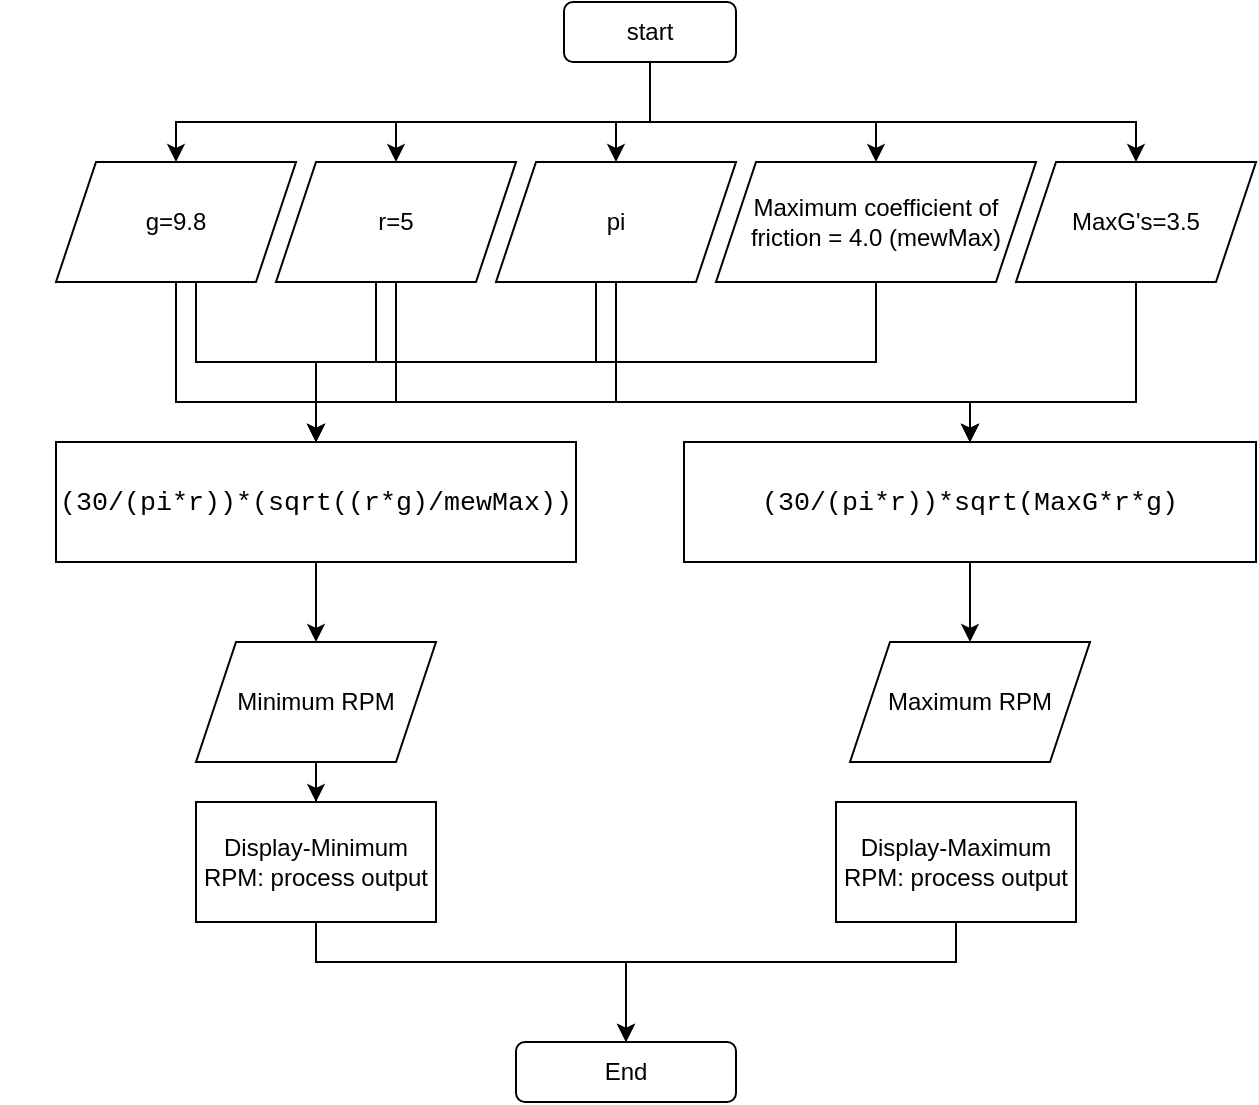 <mxfile version="26.1.0">
  <diagram id="C5RBs43oDa-KdzZeNtuy" name="Page-1">
    <mxGraphModel dx="1430" dy="536" grid="1" gridSize="10" guides="1" tooltips="1" connect="1" arrows="1" fold="1" page="1" pageScale="1" pageWidth="827" pageHeight="1169" math="0" shadow="0">
      <root>
        <mxCell id="WIyWlLk6GJQsqaUBKTNV-0" />
        <mxCell id="WIyWlLk6GJQsqaUBKTNV-1" parent="WIyWlLk6GJQsqaUBKTNV-0" />
        <mxCell id="hXV6cM4oUxrX_OrtFHHE-16" style="edgeStyle=orthogonalEdgeStyle;rounded=0;orthogonalLoop=1;jettySize=auto;html=1;exitX=0.5;exitY=1;exitDx=0;exitDy=0;entryX=0.5;entryY=0;entryDx=0;entryDy=0;" edge="1" parent="WIyWlLk6GJQsqaUBKTNV-1" source="hXV6cM4oUxrX_OrtFHHE-2" target="hXV6cM4oUxrX_OrtFHHE-8">
          <mxGeometry relative="1" as="geometry">
            <Array as="points">
              <mxPoint x="380" y="220" />
              <mxPoint x="557" y="220" />
            </Array>
          </mxGeometry>
        </mxCell>
        <mxCell id="hXV6cM4oUxrX_OrtFHHE-22" style="edgeStyle=orthogonalEdgeStyle;rounded=0;orthogonalLoop=1;jettySize=auto;html=1;entryX=0.5;entryY=0;entryDx=0;entryDy=0;" edge="1" parent="WIyWlLk6GJQsqaUBKTNV-1" source="hXV6cM4oUxrX_OrtFHHE-2" target="hXV6cM4oUxrX_OrtFHHE-7">
          <mxGeometry relative="1" as="geometry">
            <Array as="points">
              <mxPoint x="370" y="200" />
              <mxPoint x="230" y="200" />
            </Array>
          </mxGeometry>
        </mxCell>
        <mxCell id="hXV6cM4oUxrX_OrtFHHE-2" value="pi" style="shape=parallelogram;perimeter=parallelogramPerimeter;whiteSpace=wrap;html=1;fixedSize=1;" vertex="1" parent="WIyWlLk6GJQsqaUBKTNV-1">
          <mxGeometry x="320" y="100" width="120" height="60" as="geometry" />
        </mxCell>
        <mxCell id="hXV6cM4oUxrX_OrtFHHE-23" style="edgeStyle=orthogonalEdgeStyle;rounded=0;orthogonalLoop=1;jettySize=auto;html=1;entryX=0.5;entryY=0;entryDx=0;entryDy=0;" edge="1" parent="WIyWlLk6GJQsqaUBKTNV-1" source="hXV6cM4oUxrX_OrtFHHE-3" target="hXV6cM4oUxrX_OrtFHHE-7">
          <mxGeometry relative="1" as="geometry">
            <Array as="points">
              <mxPoint x="510" y="200" />
              <mxPoint x="230" y="200" />
            </Array>
          </mxGeometry>
        </mxCell>
        <mxCell id="hXV6cM4oUxrX_OrtFHHE-3" value="Maximum coefficient of friction = 4.0 (mewMax)" style="shape=parallelogram;perimeter=parallelogramPerimeter;whiteSpace=wrap;html=1;fixedSize=1;" vertex="1" parent="WIyWlLk6GJQsqaUBKTNV-1">
          <mxGeometry x="430" y="100" width="160" height="60" as="geometry" />
        </mxCell>
        <mxCell id="hXV6cM4oUxrX_OrtFHHE-24" value="" style="edgeStyle=orthogonalEdgeStyle;rounded=0;orthogonalLoop=1;jettySize=auto;html=1;" edge="1" parent="WIyWlLk6GJQsqaUBKTNV-1" source="hXV6cM4oUxrX_OrtFHHE-4" target="hXV6cM4oUxrX_OrtFHHE-8">
          <mxGeometry relative="1" as="geometry">
            <Array as="points">
              <mxPoint x="640" y="220" />
              <mxPoint x="557" y="220" />
            </Array>
          </mxGeometry>
        </mxCell>
        <mxCell id="hXV6cM4oUxrX_OrtFHHE-4" value="MaxG&#39;s=3.5" style="shape=parallelogram;perimeter=parallelogramPerimeter;whiteSpace=wrap;html=1;fixedSize=1;" vertex="1" parent="WIyWlLk6GJQsqaUBKTNV-1">
          <mxGeometry x="580" y="100" width="120" height="60" as="geometry" />
        </mxCell>
        <mxCell id="hXV6cM4oUxrX_OrtFHHE-18" style="edgeStyle=orthogonalEdgeStyle;rounded=0;orthogonalLoop=1;jettySize=auto;html=1;exitX=0.5;exitY=1;exitDx=0;exitDy=0;entryX=0.5;entryY=0;entryDx=0;entryDy=0;" edge="1" parent="WIyWlLk6GJQsqaUBKTNV-1" source="hXV6cM4oUxrX_OrtFHHE-5" target="hXV6cM4oUxrX_OrtFHHE-8">
          <mxGeometry relative="1" as="geometry">
            <Array as="points">
              <mxPoint x="270" y="220" />
              <mxPoint x="557" y="220" />
            </Array>
          </mxGeometry>
        </mxCell>
        <mxCell id="hXV6cM4oUxrX_OrtFHHE-21" style="edgeStyle=orthogonalEdgeStyle;rounded=0;orthogonalLoop=1;jettySize=auto;html=1;entryX=0.5;entryY=0;entryDx=0;entryDy=0;" edge="1" parent="WIyWlLk6GJQsqaUBKTNV-1" source="hXV6cM4oUxrX_OrtFHHE-5" target="hXV6cM4oUxrX_OrtFHHE-7">
          <mxGeometry relative="1" as="geometry">
            <Array as="points">
              <mxPoint x="260" y="200" />
              <mxPoint x="230" y="200" />
            </Array>
          </mxGeometry>
        </mxCell>
        <mxCell id="hXV6cM4oUxrX_OrtFHHE-5" value="r=5" style="shape=parallelogram;perimeter=parallelogramPerimeter;whiteSpace=wrap;html=1;fixedSize=1;" vertex="1" parent="WIyWlLk6GJQsqaUBKTNV-1">
          <mxGeometry x="210" y="100" width="120" height="60" as="geometry" />
        </mxCell>
        <mxCell id="hXV6cM4oUxrX_OrtFHHE-13" style="edgeStyle=orthogonalEdgeStyle;rounded=0;orthogonalLoop=1;jettySize=auto;html=1;entryX=0.5;entryY=0;entryDx=0;entryDy=0;" edge="1" parent="WIyWlLk6GJQsqaUBKTNV-1" source="hXV6cM4oUxrX_OrtFHHE-6" target="hXV6cM4oUxrX_OrtFHHE-8">
          <mxGeometry relative="1" as="geometry">
            <Array as="points">
              <mxPoint x="160" y="220" />
              <mxPoint x="557" y="220" />
            </Array>
          </mxGeometry>
        </mxCell>
        <mxCell id="hXV6cM4oUxrX_OrtFHHE-20" style="edgeStyle=orthogonalEdgeStyle;rounded=0;orthogonalLoop=1;jettySize=auto;html=1;entryX=0.5;entryY=0;entryDx=0;entryDy=0;" edge="1" parent="WIyWlLk6GJQsqaUBKTNV-1" source="hXV6cM4oUxrX_OrtFHHE-6" target="hXV6cM4oUxrX_OrtFHHE-7">
          <mxGeometry relative="1" as="geometry">
            <Array as="points">
              <mxPoint x="170" y="200" />
              <mxPoint x="230" y="200" />
            </Array>
          </mxGeometry>
        </mxCell>
        <mxCell id="hXV6cM4oUxrX_OrtFHHE-6" value="g=9.8" style="shape=parallelogram;perimeter=parallelogramPerimeter;whiteSpace=wrap;html=1;fixedSize=1;" vertex="1" parent="WIyWlLk6GJQsqaUBKTNV-1">
          <mxGeometry x="100" y="100" width="120" height="60" as="geometry" />
        </mxCell>
        <mxCell id="hXV6cM4oUxrX_OrtFHHE-26" value="" style="edgeStyle=orthogonalEdgeStyle;rounded=0;orthogonalLoop=1;jettySize=auto;html=1;" edge="1" parent="WIyWlLk6GJQsqaUBKTNV-1" source="hXV6cM4oUxrX_OrtFHHE-7" target="hXV6cM4oUxrX_OrtFHHE-25">
          <mxGeometry relative="1" as="geometry" />
        </mxCell>
        <mxCell id="hXV6cM4oUxrX_OrtFHHE-7" value="&lt;div style=&quot;padding: 30px; font-size: medium; text-align: start;&quot; class=&quot;rtcContent&quot;&gt;&lt;div style=&quot;font-size: 10pt; font-family: Menlo, Monaco, Consolas, &amp;quot;Courier New&amp;quot;, monospace;&quot; class=&quot;lineNode&quot;&gt;&lt;span style=&quot;white-space: pre;&quot;&gt;(30/(pi*r))*(sqrt((r*g)/mewMax))&lt;/span&gt;&lt;/div&gt;&lt;/div&gt;" style="rounded=0;whiteSpace=wrap;html=1;" vertex="1" parent="WIyWlLk6GJQsqaUBKTNV-1">
          <mxGeometry x="100" y="240" width="260" height="60" as="geometry" />
        </mxCell>
        <mxCell id="hXV6cM4oUxrX_OrtFHHE-28" value="" style="edgeStyle=orthogonalEdgeStyle;rounded=0;orthogonalLoop=1;jettySize=auto;html=1;" edge="1" parent="WIyWlLk6GJQsqaUBKTNV-1" source="hXV6cM4oUxrX_OrtFHHE-8" target="hXV6cM4oUxrX_OrtFHHE-27">
          <mxGeometry relative="1" as="geometry" />
        </mxCell>
        <mxCell id="hXV6cM4oUxrX_OrtFHHE-8" value="&lt;div style=&quot;padding: 30px; font-size: medium; text-align: start;&quot; class=&quot;rtcContent&quot;&gt;&lt;div style=&quot;font-size: 10pt; font-family: Menlo, Monaco, Consolas, &amp;quot;Courier New&amp;quot;, monospace;&quot; class=&quot;lineNode&quot;&gt;&lt;span style=&quot;white-space: pre;&quot;&gt;(30/(pi*r))*sqrt(MaxG*r*g)&lt;/span&gt;&lt;/div&gt;&lt;/div&gt;" style="rounded=0;whiteSpace=wrap;html=1;" vertex="1" parent="WIyWlLk6GJQsqaUBKTNV-1">
          <mxGeometry x="414" y="240" width="286" height="60" as="geometry" />
        </mxCell>
        <mxCell id="hXV6cM4oUxrX_OrtFHHE-41" value="" style="edgeStyle=orthogonalEdgeStyle;rounded=0;orthogonalLoop=1;jettySize=auto;html=1;" edge="1" parent="WIyWlLk6GJQsqaUBKTNV-1" source="hXV6cM4oUxrX_OrtFHHE-25" target="hXV6cM4oUxrX_OrtFHHE-40">
          <mxGeometry relative="1" as="geometry" />
        </mxCell>
        <mxCell id="hXV6cM4oUxrX_OrtFHHE-25" value="Minimum RPM" style="shape=parallelogram;perimeter=parallelogramPerimeter;whiteSpace=wrap;html=1;fixedSize=1;" vertex="1" parent="WIyWlLk6GJQsqaUBKTNV-1">
          <mxGeometry x="170" y="340" width="120" height="60" as="geometry" />
        </mxCell>
        <mxCell id="hXV6cM4oUxrX_OrtFHHE-27" value="Maximum RPM" style="shape=parallelogram;perimeter=parallelogramPerimeter;whiteSpace=wrap;html=1;fixedSize=1;" vertex="1" parent="WIyWlLk6GJQsqaUBKTNV-1">
          <mxGeometry x="497" y="340" width="120" height="60" as="geometry" />
        </mxCell>
        <mxCell id="hXV6cM4oUxrX_OrtFHHE-30" value="" style="edgeStyle=orthogonalEdgeStyle;rounded=0;orthogonalLoop=1;jettySize=auto;html=1;" edge="1" parent="WIyWlLk6GJQsqaUBKTNV-1" source="hXV6cM4oUxrX_OrtFHHE-29" target="hXV6cM4oUxrX_OrtFHHE-3">
          <mxGeometry relative="1" as="geometry">
            <Array as="points">
              <mxPoint x="397" y="80" />
              <mxPoint x="510" y="80" />
            </Array>
          </mxGeometry>
        </mxCell>
        <mxCell id="hXV6cM4oUxrX_OrtFHHE-32" style="edgeStyle=orthogonalEdgeStyle;rounded=0;orthogonalLoop=1;jettySize=auto;html=1;entryX=0.5;entryY=0;entryDx=0;entryDy=0;" edge="1" parent="WIyWlLk6GJQsqaUBKTNV-1" source="hXV6cM4oUxrX_OrtFHHE-29" target="hXV6cM4oUxrX_OrtFHHE-2">
          <mxGeometry relative="1" as="geometry">
            <Array as="points">
              <mxPoint x="397" y="80" />
              <mxPoint x="380" y="80" />
            </Array>
          </mxGeometry>
        </mxCell>
        <mxCell id="hXV6cM4oUxrX_OrtFHHE-33" style="edgeStyle=orthogonalEdgeStyle;rounded=0;orthogonalLoop=1;jettySize=auto;html=1;entryX=0.5;entryY=0;entryDx=0;entryDy=0;" edge="1" parent="WIyWlLk6GJQsqaUBKTNV-1" source="hXV6cM4oUxrX_OrtFHHE-29" target="hXV6cM4oUxrX_OrtFHHE-5">
          <mxGeometry relative="1" as="geometry">
            <Array as="points">
              <mxPoint x="397" y="80" />
              <mxPoint x="270" y="80" />
            </Array>
          </mxGeometry>
        </mxCell>
        <mxCell id="hXV6cM4oUxrX_OrtFHHE-34" style="edgeStyle=orthogonalEdgeStyle;rounded=0;orthogonalLoop=1;jettySize=auto;html=1;entryX=0.5;entryY=0;entryDx=0;entryDy=0;" edge="1" parent="WIyWlLk6GJQsqaUBKTNV-1" source="hXV6cM4oUxrX_OrtFHHE-29" target="hXV6cM4oUxrX_OrtFHHE-6">
          <mxGeometry relative="1" as="geometry">
            <Array as="points">
              <mxPoint x="397" y="80" />
              <mxPoint x="160" y="80" />
            </Array>
          </mxGeometry>
        </mxCell>
        <mxCell id="hXV6cM4oUxrX_OrtFHHE-35" style="edgeStyle=orthogonalEdgeStyle;rounded=0;orthogonalLoop=1;jettySize=auto;html=1;" edge="1" parent="WIyWlLk6GJQsqaUBKTNV-1" source="hXV6cM4oUxrX_OrtFHHE-29" target="hXV6cM4oUxrX_OrtFHHE-4">
          <mxGeometry relative="1" as="geometry">
            <Array as="points">
              <mxPoint x="397" y="80" />
              <mxPoint x="640" y="80" />
            </Array>
          </mxGeometry>
        </mxCell>
        <mxCell id="hXV6cM4oUxrX_OrtFHHE-29" value="start" style="rounded=1;whiteSpace=wrap;html=1;" vertex="1" parent="WIyWlLk6GJQsqaUBKTNV-1">
          <mxGeometry x="354" y="20" width="86" height="30" as="geometry" />
        </mxCell>
        <mxCell id="hXV6cM4oUxrX_OrtFHHE-36" value="End" style="rounded=1;whiteSpace=wrap;html=1;" vertex="1" parent="WIyWlLk6GJQsqaUBKTNV-1">
          <mxGeometry x="330" y="540" width="110" height="30" as="geometry" />
        </mxCell>
        <mxCell id="hXV6cM4oUxrX_OrtFHHE-44" style="edgeStyle=orthogonalEdgeStyle;rounded=0;orthogonalLoop=1;jettySize=auto;html=1;entryX=0.5;entryY=0;entryDx=0;entryDy=0;" edge="1" parent="WIyWlLk6GJQsqaUBKTNV-1" source="hXV6cM4oUxrX_OrtFHHE-40" target="hXV6cM4oUxrX_OrtFHHE-36">
          <mxGeometry relative="1" as="geometry">
            <mxPoint x="390" y="550" as="targetPoint" />
            <Array as="points">
              <mxPoint x="230" y="500" />
              <mxPoint x="385" y="500" />
            </Array>
          </mxGeometry>
        </mxCell>
        <mxCell id="hXV6cM4oUxrX_OrtFHHE-40" value="Display-Minimum RPM: process output" style="whiteSpace=wrap;html=1;" vertex="1" parent="WIyWlLk6GJQsqaUBKTNV-1">
          <mxGeometry x="170" y="420" width="120" height="60" as="geometry" />
        </mxCell>
        <mxCell id="hXV6cM4oUxrX_OrtFHHE-43" style="edgeStyle=orthogonalEdgeStyle;rounded=0;orthogonalLoop=1;jettySize=auto;html=1;entryX=0.5;entryY=0;entryDx=0;entryDy=0;" edge="1" parent="WIyWlLk6GJQsqaUBKTNV-1" source="hXV6cM4oUxrX_OrtFHHE-42" target="hXV6cM4oUxrX_OrtFHHE-36">
          <mxGeometry relative="1" as="geometry">
            <Array as="points">
              <mxPoint x="550" y="500" />
              <mxPoint x="385" y="500" />
            </Array>
          </mxGeometry>
        </mxCell>
        <mxCell id="hXV6cM4oUxrX_OrtFHHE-42" value="Display-Maximum RPM: process output" style="whiteSpace=wrap;html=1;" vertex="1" parent="WIyWlLk6GJQsqaUBKTNV-1">
          <mxGeometry x="490" y="420" width="120" height="60" as="geometry" />
        </mxCell>
      </root>
    </mxGraphModel>
  </diagram>
</mxfile>
